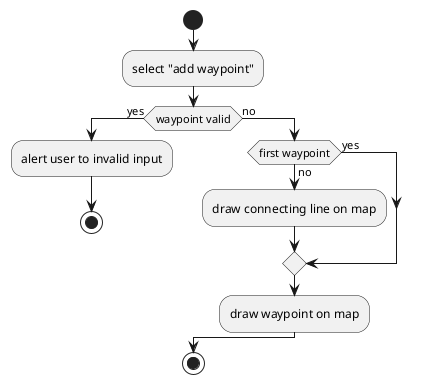 @startuml
start
:select "add waypoint";
if (waypoint valid) then (yes)
    :alert user to invalid input;
    stop
else (no)
    if (first waypoint) then (yes)
    else (no)
        :draw connecting line on map;
    endif
    :draw waypoint on map;
endif
stop
@enduml
